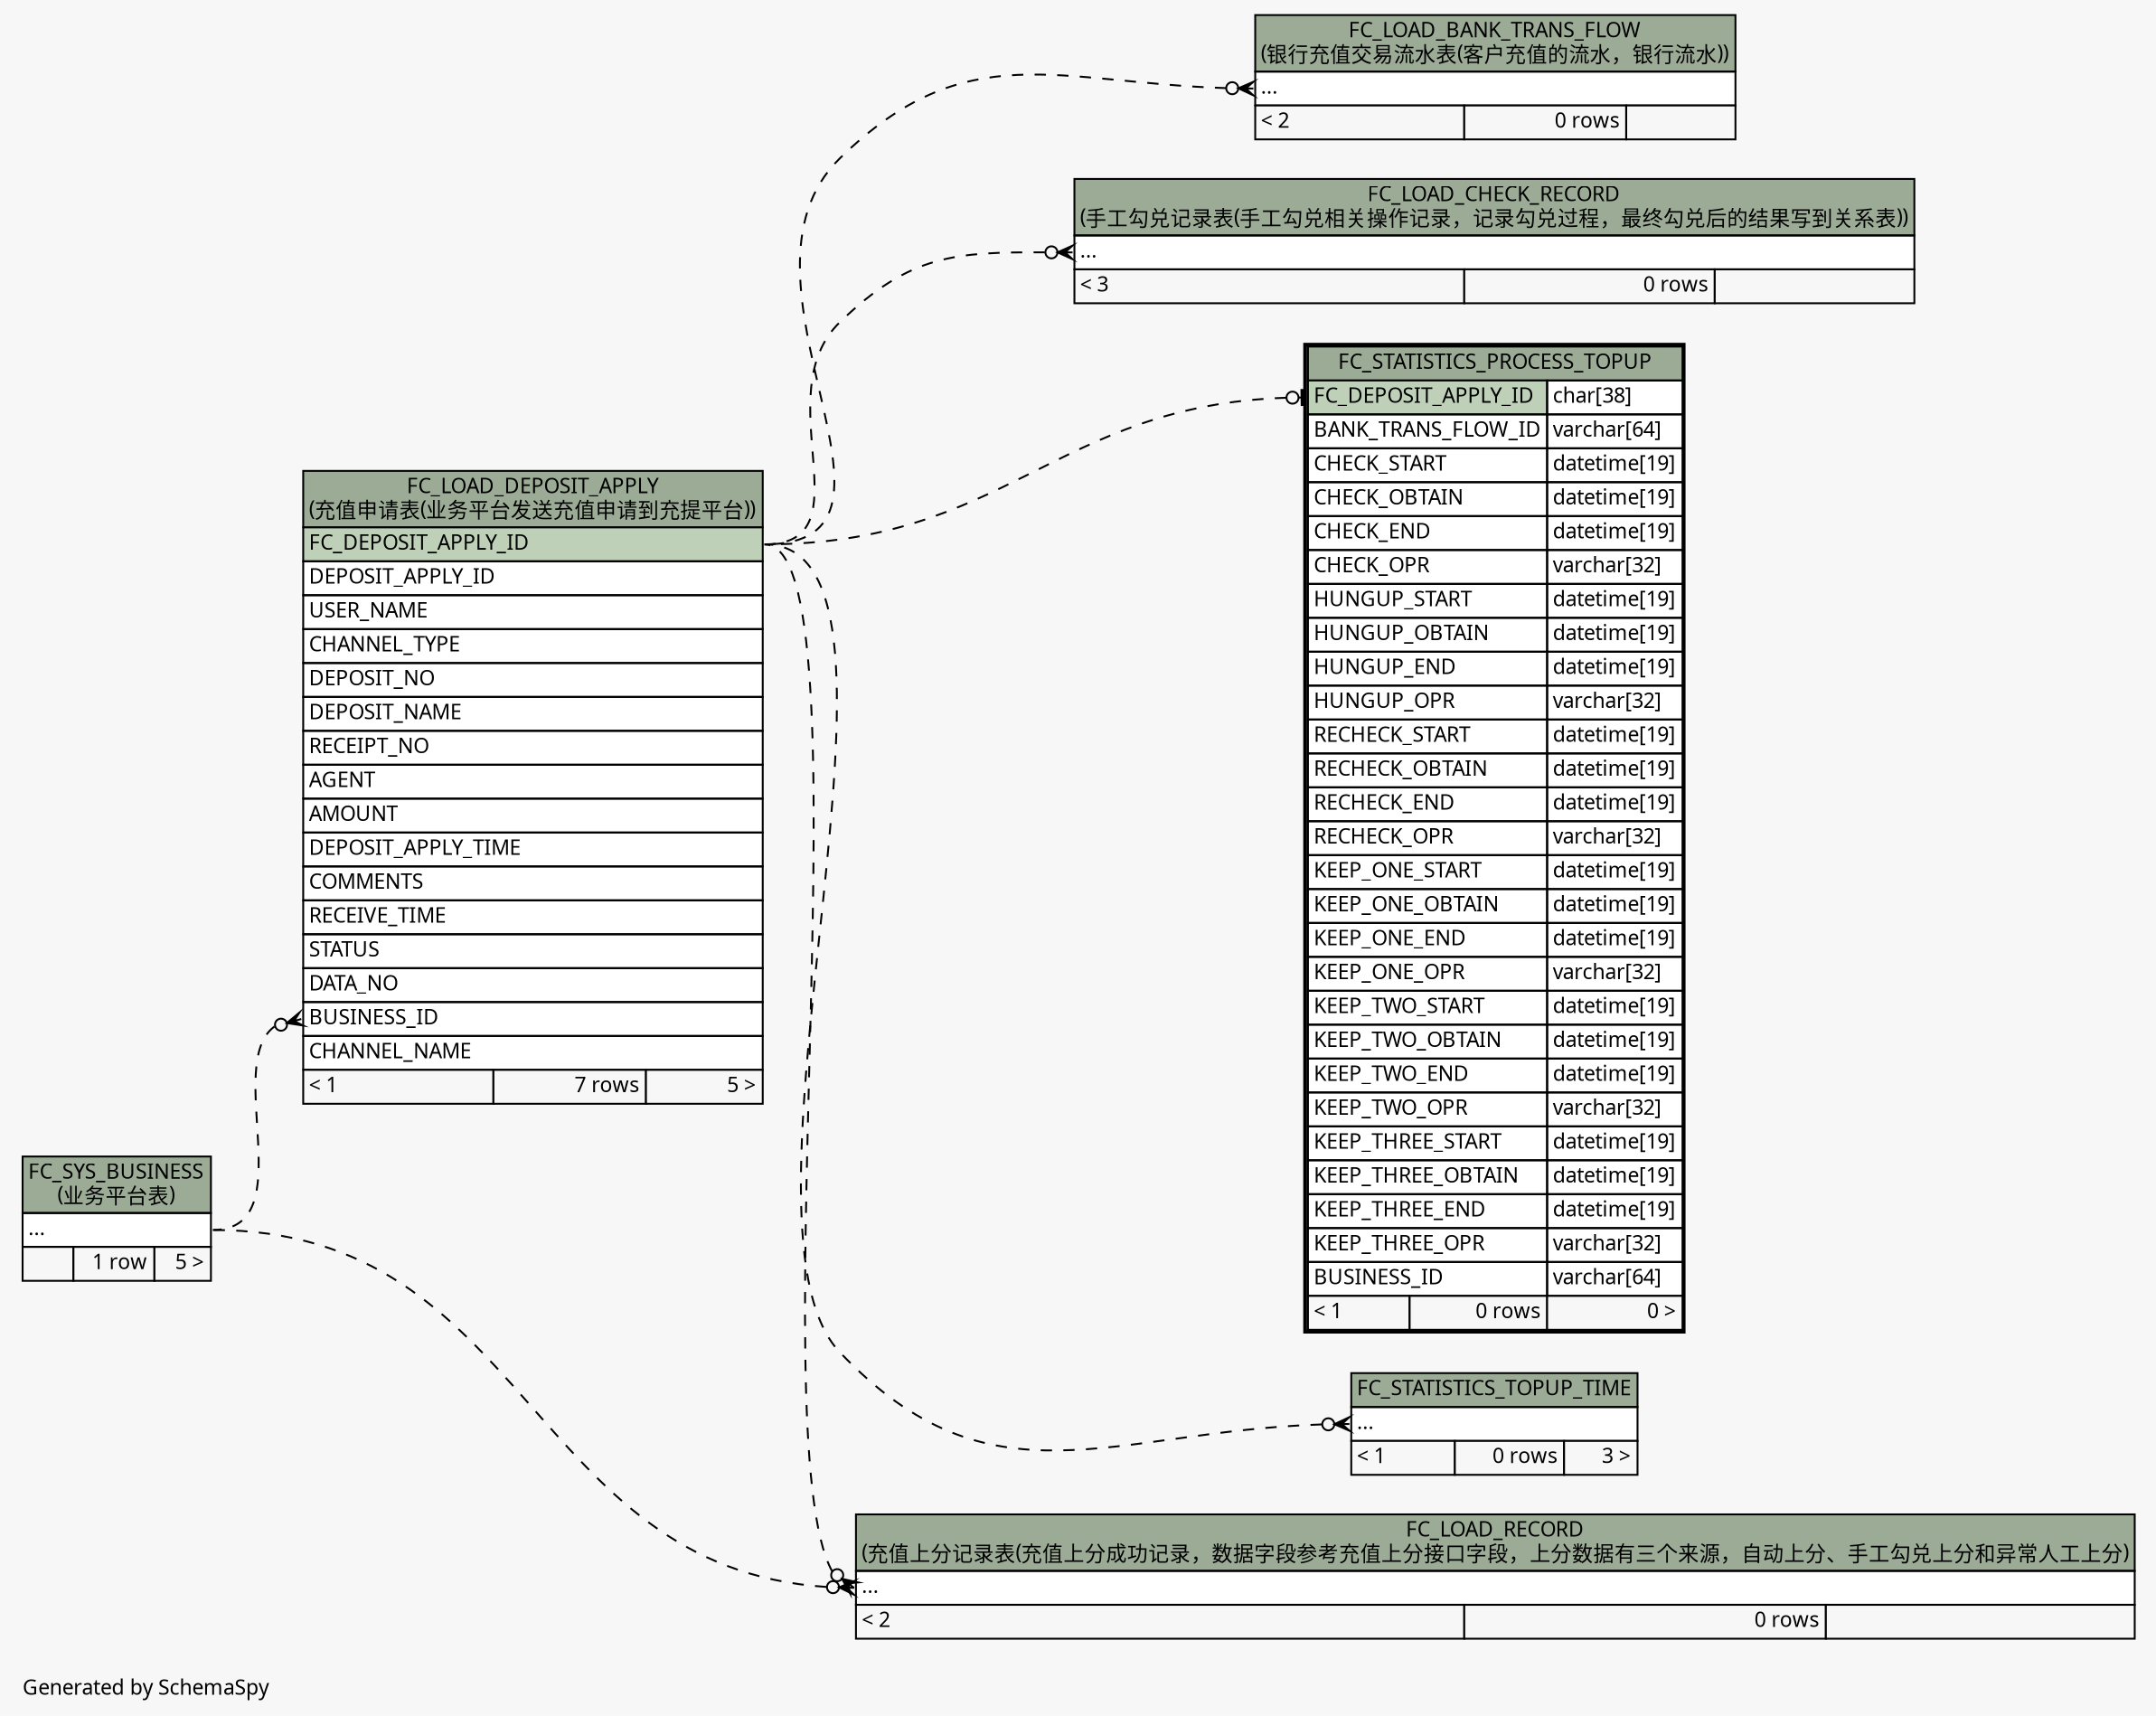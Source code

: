// dot 2.26.0 on Linux 2.6.32-504.8.1.el6.x86_64
// SchemaSpy rev Unknown
digraph "impliedTwoDegreesRelationshipsDiagram" {
  graph [
    rankdir="RL"
    bgcolor="#f7f7f7"
    label="\nGenerated by SchemaSpy"
    labeljust="l"
    nodesep="0.18"
    ranksep="0.46"
    fontname="Microsoft YaHei"
    fontsize="11"
  ];
  node [
    fontname="Microsoft YaHei"
    fontsize="11"
    shape="plaintext"
  ];
  edge [
    arrowsize="0.8"
  ];
  "FC_LOAD_BANK_TRANS_FLOW":"elipses":w -> "FC_LOAD_DEPOSIT_APPLY":"FC_DEPOSIT_APPLY_ID":e [arrowhead=none dir=back arrowtail=crowodot style=dashed];
  "FC_LOAD_CHECK_RECORD":"elipses":w -> "FC_LOAD_DEPOSIT_APPLY":"FC_DEPOSIT_APPLY_ID":e [arrowhead=none dir=back arrowtail=crowodot style=dashed];
  "FC_LOAD_DEPOSIT_APPLY":"BUSINESS_ID":w -> "FC_SYS_BUSINESS":"elipses":e [arrowhead=none dir=back arrowtail=crowodot style=dashed];
  "FC_LOAD_RECORD":"elipses":w -> "FC_SYS_BUSINESS":"elipses":e [arrowhead=none dir=back arrowtail=crowodot style=dashed];
  "FC_LOAD_RECORD":"elipses":w -> "FC_LOAD_DEPOSIT_APPLY":"FC_DEPOSIT_APPLY_ID":e [arrowhead=none dir=back arrowtail=crowodot style=dashed];
  "FC_STATISTICS_PROCESS_TOPUP":"FC_DEPOSIT_APPLY_ID":w -> "FC_LOAD_DEPOSIT_APPLY":"FC_DEPOSIT_APPLY_ID":e [arrowhead=none dir=back arrowtail=teeodot style=dashed];
  "FC_STATISTICS_TOPUP_TIME":"elipses":w -> "FC_LOAD_DEPOSIT_APPLY":"FC_DEPOSIT_APPLY_ID":e [arrowhead=none dir=back arrowtail=crowodot style=dashed];
  "FC_LOAD_BANK_TRANS_FLOW" [
    label=<
    <TABLE BORDER="0" CELLBORDER="1" CELLSPACING="0" BGCOLOR="#ffffff">
      <TR><TD COLSPAN="3" BGCOLOR="#9bab96" ALIGN="CENTER">FC_LOAD_BANK_TRANS_FLOW<br/>(银行充值交易流水表(客户充值的流水，银行流水))</TD></TR>
      <TR><TD PORT="elipses" COLSPAN="3" ALIGN="LEFT">...</TD></TR>
      <TR><TD ALIGN="LEFT" BGCOLOR="#f7f7f7">&lt; 2</TD><TD ALIGN="RIGHT" BGCOLOR="#f7f7f7">0 rows</TD><TD ALIGN="RIGHT" BGCOLOR="#f7f7f7">  </TD></TR>
    </TABLE>>
    URL="FC_LOAD_BANK_TRANS_FLOW.html"
    tooltip="FC_LOAD_BANK_TRANS_FLOW"
  ];
  "FC_LOAD_CHECK_RECORD" [
    label=<
    <TABLE BORDER="0" CELLBORDER="1" CELLSPACING="0" BGCOLOR="#ffffff">
      <TR><TD COLSPAN="3" BGCOLOR="#9bab96" ALIGN="CENTER">FC_LOAD_CHECK_RECORD<br/>(手工勾兑记录表(手工勾兑相关操作记录，记录勾兑过程，最终勾兑后的结果写到关系表))</TD></TR>
      <TR><TD PORT="elipses" COLSPAN="3" ALIGN="LEFT">...</TD></TR>
      <TR><TD ALIGN="LEFT" BGCOLOR="#f7f7f7">&lt; 3</TD><TD ALIGN="RIGHT" BGCOLOR="#f7f7f7">0 rows</TD><TD ALIGN="RIGHT" BGCOLOR="#f7f7f7">  </TD></TR>
    </TABLE>>
    URL="FC_LOAD_CHECK_RECORD.html"
    tooltip="FC_LOAD_CHECK_RECORD"
  ];
  "FC_LOAD_DEPOSIT_APPLY" [
    label=<
    <TABLE BORDER="0" CELLBORDER="1" CELLSPACING="0" BGCOLOR="#ffffff">
      <TR><TD COLSPAN="3" BGCOLOR="#9bab96" ALIGN="CENTER">FC_LOAD_DEPOSIT_APPLY<br/>(充值申请表(业务平台发送充值申请到充提平台))</TD></TR>
      <TR><TD PORT="FC_DEPOSIT_APPLY_ID" COLSPAN="3" BGCOLOR="#bed1b8" ALIGN="LEFT">FC_DEPOSIT_APPLY_ID</TD></TR>
      <TR><TD PORT="DEPOSIT_APPLY_ID" COLSPAN="3" ALIGN="LEFT">DEPOSIT_APPLY_ID</TD></TR>
      <TR><TD PORT="USER_NAME" COLSPAN="3" ALIGN="LEFT">USER_NAME</TD></TR>
      <TR><TD PORT="CHANNEL_TYPE" COLSPAN="3" ALIGN="LEFT">CHANNEL_TYPE</TD></TR>
      <TR><TD PORT="DEPOSIT_NO" COLSPAN="3" ALIGN="LEFT">DEPOSIT_NO</TD></TR>
      <TR><TD PORT="DEPOSIT_NAME" COLSPAN="3" ALIGN="LEFT">DEPOSIT_NAME</TD></TR>
      <TR><TD PORT="RECEIPT_NO" COLSPAN="3" ALIGN="LEFT">RECEIPT_NO</TD></TR>
      <TR><TD PORT="AGENT" COLSPAN="3" ALIGN="LEFT">AGENT</TD></TR>
      <TR><TD PORT="AMOUNT" COLSPAN="3" ALIGN="LEFT">AMOUNT</TD></TR>
      <TR><TD PORT="DEPOSIT_APPLY_TIME" COLSPAN="3" ALIGN="LEFT">DEPOSIT_APPLY_TIME</TD></TR>
      <TR><TD PORT="COMMENTS" COLSPAN="3" ALIGN="LEFT">COMMENTS</TD></TR>
      <TR><TD PORT="RECEIVE_TIME" COLSPAN="3" ALIGN="LEFT">RECEIVE_TIME</TD></TR>
      <TR><TD PORT="STATUS" COLSPAN="3" ALIGN="LEFT">STATUS</TD></TR>
      <TR><TD PORT="DATA_NO" COLSPAN="3" ALIGN="LEFT">DATA_NO</TD></TR>
      <TR><TD PORT="BUSINESS_ID" COLSPAN="3" ALIGN="LEFT">BUSINESS_ID</TD></TR>
      <TR><TD PORT="CHANNEL_NAME" COLSPAN="3" ALIGN="LEFT">CHANNEL_NAME</TD></TR>
      <TR><TD ALIGN="LEFT" BGCOLOR="#f7f7f7">&lt; 1</TD><TD ALIGN="RIGHT" BGCOLOR="#f7f7f7">7 rows</TD><TD ALIGN="RIGHT" BGCOLOR="#f7f7f7">5 &gt;</TD></TR>
    </TABLE>>
    URL="FC_LOAD_DEPOSIT_APPLY.html"
    tooltip="FC_LOAD_DEPOSIT_APPLY"
  ];
  "FC_LOAD_RECORD" [
    label=<
    <TABLE BORDER="0" CELLBORDER="1" CELLSPACING="0" BGCOLOR="#ffffff">
      <TR><TD COLSPAN="3" BGCOLOR="#9bab96" ALIGN="CENTER">FC_LOAD_RECORD<br/>(充值上分记录表(充值上分成功记录，数据字段参考充值上分接口字段，上分数据有三个来源，自动上分、手工勾兑上分和异常人工上分)</TD></TR>
      <TR><TD PORT="elipses" COLSPAN="3" ALIGN="LEFT">...</TD></TR>
      <TR><TD ALIGN="LEFT" BGCOLOR="#f7f7f7">&lt; 2</TD><TD ALIGN="RIGHT" BGCOLOR="#f7f7f7">0 rows</TD><TD ALIGN="RIGHT" BGCOLOR="#f7f7f7">  </TD></TR>
    </TABLE>>
    URL="FC_LOAD_RECORD.html"
    tooltip="FC_LOAD_RECORD"
  ];
  "FC_STATISTICS_PROCESS_TOPUP" [
    label=<
    <TABLE BORDER="2" CELLBORDER="1" CELLSPACING="0" BGCOLOR="#ffffff">
      <TR><TD COLSPAN="3" BGCOLOR="#9bab96" ALIGN="CENTER">FC_STATISTICS_PROCESS_TOPUP</TD></TR>
      <TR><TD PORT="FC_DEPOSIT_APPLY_ID" COLSPAN="2" BGCOLOR="#bed1b8" ALIGN="LEFT">FC_DEPOSIT_APPLY_ID</TD><TD PORT="FC_DEPOSIT_APPLY_ID.type" ALIGN="LEFT">char[38]</TD></TR>
      <TR><TD PORT="BANK_TRANS_FLOW_ID" COLSPAN="2" ALIGN="LEFT">BANK_TRANS_FLOW_ID</TD><TD PORT="BANK_TRANS_FLOW_ID.type" ALIGN="LEFT">varchar[64]</TD></TR>
      <TR><TD PORT="CHECK_START" COLSPAN="2" ALIGN="LEFT">CHECK_START</TD><TD PORT="CHECK_START.type" ALIGN="LEFT">datetime[19]</TD></TR>
      <TR><TD PORT="CHECK_OBTAIN" COLSPAN="2" ALIGN="LEFT">CHECK_OBTAIN</TD><TD PORT="CHECK_OBTAIN.type" ALIGN="LEFT">datetime[19]</TD></TR>
      <TR><TD PORT="CHECK_END" COLSPAN="2" ALIGN="LEFT">CHECK_END</TD><TD PORT="CHECK_END.type" ALIGN="LEFT">datetime[19]</TD></TR>
      <TR><TD PORT="CHECK_OPR" COLSPAN="2" ALIGN="LEFT">CHECK_OPR</TD><TD PORT="CHECK_OPR.type" ALIGN="LEFT">varchar[32]</TD></TR>
      <TR><TD PORT="HUNGUP_START" COLSPAN="2" ALIGN="LEFT">HUNGUP_START</TD><TD PORT="HUNGUP_START.type" ALIGN="LEFT">datetime[19]</TD></TR>
      <TR><TD PORT="HUNGUP_OBTAIN" COLSPAN="2" ALIGN="LEFT">HUNGUP_OBTAIN</TD><TD PORT="HUNGUP_OBTAIN.type" ALIGN="LEFT">datetime[19]</TD></TR>
      <TR><TD PORT="HUNGUP_END" COLSPAN="2" ALIGN="LEFT">HUNGUP_END</TD><TD PORT="HUNGUP_END.type" ALIGN="LEFT">datetime[19]</TD></TR>
      <TR><TD PORT="HUNGUP_OPR" COLSPAN="2" ALIGN="LEFT">HUNGUP_OPR</TD><TD PORT="HUNGUP_OPR.type" ALIGN="LEFT">varchar[32]</TD></TR>
      <TR><TD PORT="RECHECK_START" COLSPAN="2" ALIGN="LEFT">RECHECK_START</TD><TD PORT="RECHECK_START.type" ALIGN="LEFT">datetime[19]</TD></TR>
      <TR><TD PORT="RECHECK_OBTAIN" COLSPAN="2" ALIGN="LEFT">RECHECK_OBTAIN</TD><TD PORT="RECHECK_OBTAIN.type" ALIGN="LEFT">datetime[19]</TD></TR>
      <TR><TD PORT="RECHECK_END" COLSPAN="2" ALIGN="LEFT">RECHECK_END</TD><TD PORT="RECHECK_END.type" ALIGN="LEFT">datetime[19]</TD></TR>
      <TR><TD PORT="RECHECK_OPR" COLSPAN="2" ALIGN="LEFT">RECHECK_OPR</TD><TD PORT="RECHECK_OPR.type" ALIGN="LEFT">varchar[32]</TD></TR>
      <TR><TD PORT="KEEP_ONE_START" COLSPAN="2" ALIGN="LEFT">KEEP_ONE_START</TD><TD PORT="KEEP_ONE_START.type" ALIGN="LEFT">datetime[19]</TD></TR>
      <TR><TD PORT="KEEP_ONE_OBTAIN" COLSPAN="2" ALIGN="LEFT">KEEP_ONE_OBTAIN</TD><TD PORT="KEEP_ONE_OBTAIN.type" ALIGN="LEFT">datetime[19]</TD></TR>
      <TR><TD PORT="KEEP_ONE_END" COLSPAN="2" ALIGN="LEFT">KEEP_ONE_END</TD><TD PORT="KEEP_ONE_END.type" ALIGN="LEFT">datetime[19]</TD></TR>
      <TR><TD PORT="KEEP_ONE_OPR" COLSPAN="2" ALIGN="LEFT">KEEP_ONE_OPR</TD><TD PORT="KEEP_ONE_OPR.type" ALIGN="LEFT">varchar[32]</TD></TR>
      <TR><TD PORT="KEEP_TWO_START" COLSPAN="2" ALIGN="LEFT">KEEP_TWO_START</TD><TD PORT="KEEP_TWO_START.type" ALIGN="LEFT">datetime[19]</TD></TR>
      <TR><TD PORT="KEEP_TWO_OBTAIN" COLSPAN="2" ALIGN="LEFT">KEEP_TWO_OBTAIN</TD><TD PORT="KEEP_TWO_OBTAIN.type" ALIGN="LEFT">datetime[19]</TD></TR>
      <TR><TD PORT="KEEP_TWO_END" COLSPAN="2" ALIGN="LEFT">KEEP_TWO_END</TD><TD PORT="KEEP_TWO_END.type" ALIGN="LEFT">datetime[19]</TD></TR>
      <TR><TD PORT="KEEP_TWO_OPR" COLSPAN="2" ALIGN="LEFT">KEEP_TWO_OPR</TD><TD PORT="KEEP_TWO_OPR.type" ALIGN="LEFT">varchar[32]</TD></TR>
      <TR><TD PORT="KEEP_THREE_START" COLSPAN="2" ALIGN="LEFT">KEEP_THREE_START</TD><TD PORT="KEEP_THREE_START.type" ALIGN="LEFT">datetime[19]</TD></TR>
      <TR><TD PORT="KEEP_THREE_OBTAIN" COLSPAN="2" ALIGN="LEFT">KEEP_THREE_OBTAIN</TD><TD PORT="KEEP_THREE_OBTAIN.type" ALIGN="LEFT">datetime[19]</TD></TR>
      <TR><TD PORT="KEEP_THREE_END" COLSPAN="2" ALIGN="LEFT">KEEP_THREE_END</TD><TD PORT="KEEP_THREE_END.type" ALIGN="LEFT">datetime[19]</TD></TR>
      <TR><TD PORT="KEEP_THREE_OPR" COLSPAN="2" ALIGN="LEFT">KEEP_THREE_OPR</TD><TD PORT="KEEP_THREE_OPR.type" ALIGN="LEFT">varchar[32]</TD></TR>
      <TR><TD PORT="BUSINESS_ID" COLSPAN="2" ALIGN="LEFT">BUSINESS_ID</TD><TD PORT="BUSINESS_ID.type" ALIGN="LEFT">varchar[64]</TD></TR>
      <TR><TD ALIGN="LEFT" BGCOLOR="#f7f7f7">&lt; 1</TD><TD ALIGN="RIGHT" BGCOLOR="#f7f7f7">0 rows</TD><TD ALIGN="RIGHT" BGCOLOR="#f7f7f7">0 &gt;</TD></TR>
    </TABLE>>
    URL="FC_STATISTICS_PROCESS_TOPUP.html"
    tooltip="FC_STATISTICS_PROCESS_TOPUP"
  ];
  "FC_STATISTICS_TOPUP_TIME" [
    label=<
    <TABLE BORDER="0" CELLBORDER="1" CELLSPACING="0" BGCOLOR="#ffffff">
      <TR><TD COLSPAN="3" BGCOLOR="#9bab96" ALIGN="CENTER">FC_STATISTICS_TOPUP_TIME</TD></TR>
      <TR><TD PORT="elipses" COLSPAN="3" ALIGN="LEFT">...</TD></TR>
      <TR><TD ALIGN="LEFT" BGCOLOR="#f7f7f7">&lt; 1</TD><TD ALIGN="RIGHT" BGCOLOR="#f7f7f7">0 rows</TD><TD ALIGN="RIGHT" BGCOLOR="#f7f7f7">3 &gt;</TD></TR>
    </TABLE>>
    URL="FC_STATISTICS_TOPUP_TIME.html"
    tooltip="FC_STATISTICS_TOPUP_TIME"
  ];
  "FC_SYS_BUSINESS" [
    label=<
    <TABLE BORDER="0" CELLBORDER="1" CELLSPACING="0" BGCOLOR="#ffffff">
      <TR><TD COLSPAN="3" BGCOLOR="#9bab96" ALIGN="CENTER">FC_SYS_BUSINESS<br/>(业务平台表)</TD></TR>
      <TR><TD PORT="elipses" COLSPAN="3" ALIGN="LEFT">...</TD></TR>
      <TR><TD ALIGN="LEFT" BGCOLOR="#f7f7f7">  </TD><TD ALIGN="RIGHT" BGCOLOR="#f7f7f7">1 row</TD><TD ALIGN="RIGHT" BGCOLOR="#f7f7f7">5 &gt;</TD></TR>
    </TABLE>>
    URL="FC_SYS_BUSINESS.html"
    tooltip="FC_SYS_BUSINESS"
  ];
}

